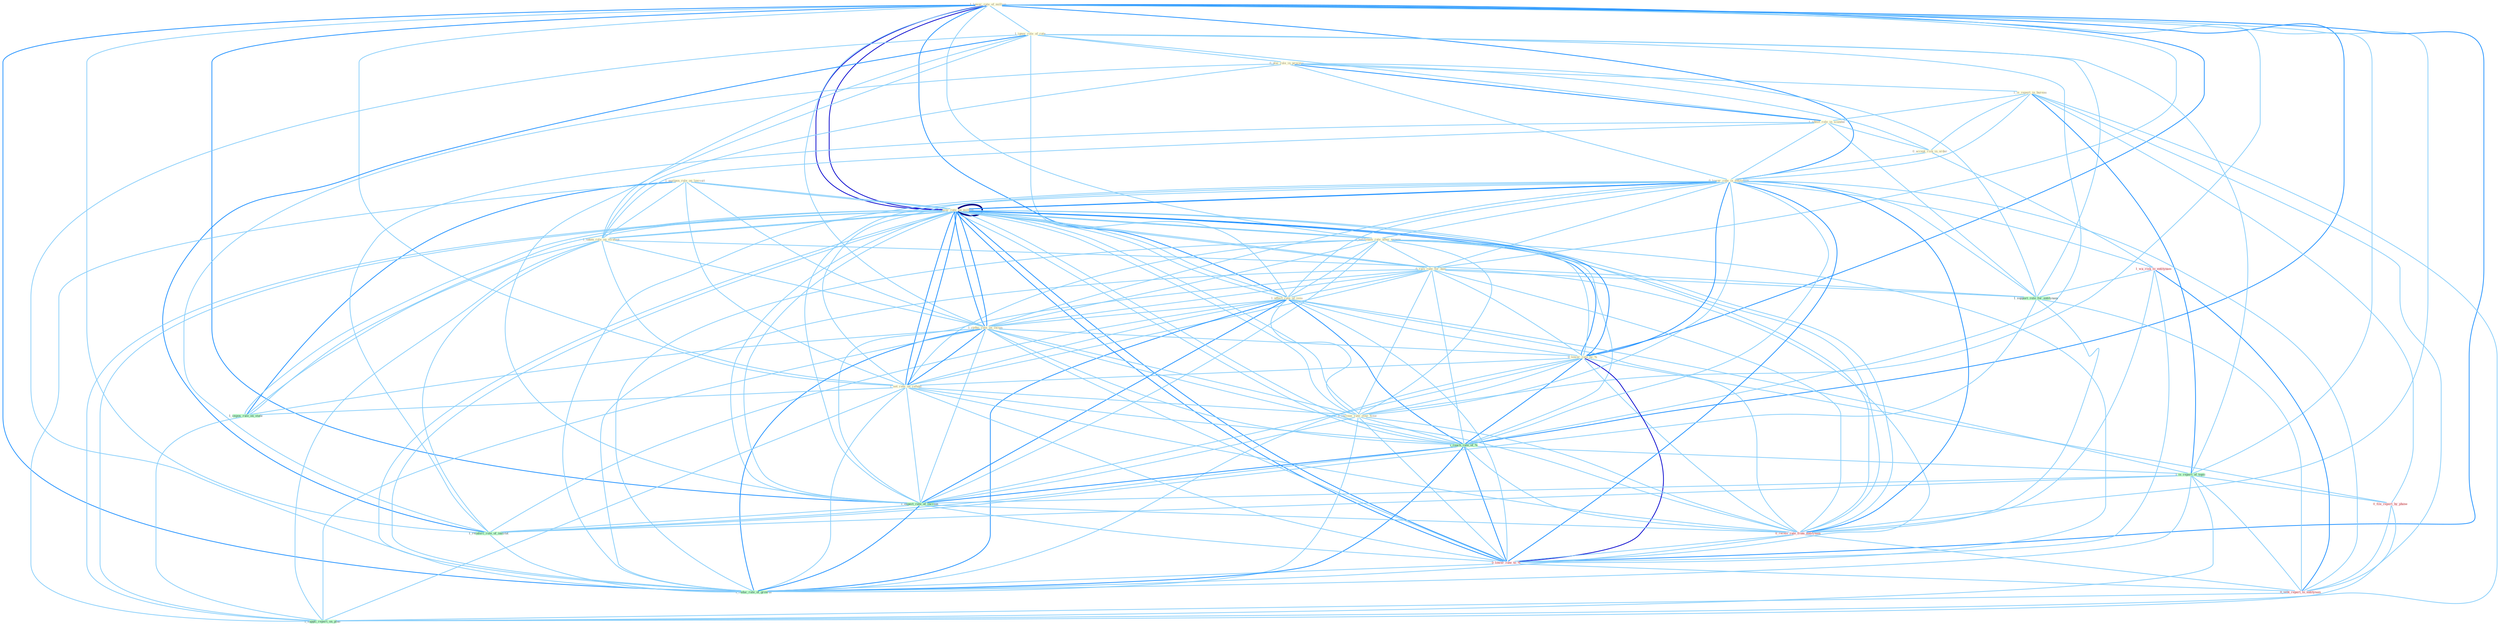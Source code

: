 Graph G{ 
    node
    [shape=polygon,style=filled,width=.5,height=.06,color="#BDFCC9",fixedsize=true,fontsize=4,
    fontcolor="#2f4f4f"];
    {node
    [color="#ffffe0", fontcolor="#8b7d6b"] "1_lower_rate_of_million " "1_ignor_role_of_rate " "1_postpon_rule_on_lawsuit " "0_plai_role_in_process " "1_lower_rate_on_million " "1_is_report_in_bureau " "1_taken_role_on_strategi " "1_admit_role_in_scandal " "1_entitynam_rate_after_expens " "0_rais_rate_for_busi " "1_affect_rate_of_issu " "1_reduc_rate_on_incom " "0_lower_rate_by_% " "1_set_rate_on_refund " "0_accept_risk_in_order " "0_increas_rate_over_time " "0_lower_rate_in_entitynam "}
{node [color="#fff0f5", fontcolor="#b22222"] "1_wa_risk_to_entitynam " "0_receiv_rate_from_entitynam " "0_file_report_by_phone " "0_lower_rate_to_% " "0_sent_report_to_entitynam "}
edge [color="#B0E2FF"];

	"1_lower_rate_of_million " -- "1_ignor_role_of_rate " [w="1", color="#87cefa" ];
	"1_lower_rate_of_million " -- "1_lower_rate_on_million " [w="3", color="#0000cd" , len=0.6];
	"1_lower_rate_of_million " -- "1_entitynam_rate_after_expens " [w="1", color="#87cefa" ];
	"1_lower_rate_of_million " -- "0_rais_rate_for_busi " [w="1", color="#87cefa" ];
	"1_lower_rate_of_million " -- "1_affect_rate_of_issu " [w="2", color="#1e90ff" , len=0.8];
	"1_lower_rate_of_million " -- "1_reduc_rate_on_incom " [w="1", color="#87cefa" ];
	"1_lower_rate_of_million " -- "0_lower_rate_by_% " [w="2", color="#1e90ff" , len=0.8];
	"1_lower_rate_of_million " -- "1_set_rate_on_refund " [w="1", color="#87cefa" ];
	"1_lower_rate_of_million " -- "0_increas_rate_over_time " [w="1", color="#87cefa" ];
	"1_lower_rate_of_million " -- "0_lower_rate_in_entitynam " [w="2", color="#1e90ff" , len=0.8];
	"1_lower_rate_of_million " -- "1_reach_rate_of_% " [w="2", color="#1e90ff" , len=0.8];
	"1_lower_rate_of_million " -- "1_is_report_of_topic " [w="1", color="#87cefa" ];
	"1_lower_rate_of_million " -- "1_expect_rate_of_increas " [w="2", color="#1e90ff" , len=0.8];
	"1_lower_rate_of_million " -- "1_reinforc_role_of_institut " [w="1", color="#87cefa" ];
	"1_lower_rate_of_million " -- "1_lower_rate_on_million " [w="3", color="#0000cd" , len=0.6];
	"1_lower_rate_of_million " -- "0_receiv_rate_from_entitynam " [w="1", color="#87cefa" ];
	"1_lower_rate_of_million " -- "0_lower_rate_to_% " [w="2", color="#1e90ff" , len=0.8];
	"1_lower_rate_of_million " -- "1_reduc_rate_of_growth " [w="2", color="#1e90ff" , len=0.8];
	"1_ignor_role_of_rate " -- "0_plai_role_in_process " [w="1", color="#87cefa" ];
	"1_ignor_role_of_rate " -- "1_taken_role_on_strategi " [w="1", color="#87cefa" ];
	"1_ignor_role_of_rate " -- "1_admit_role_in_scandal " [w="1", color="#87cefa" ];
	"1_ignor_role_of_rate " -- "1_affect_rate_of_issu " [w="1", color="#87cefa" ];
	"1_ignor_role_of_rate " -- "1_support_role_for_entitynam " [w="1", color="#87cefa" ];
	"1_ignor_role_of_rate " -- "1_reach_rate_of_% " [w="1", color="#87cefa" ];
	"1_ignor_role_of_rate " -- "1_is_report_of_topic " [w="1", color="#87cefa" ];
	"1_ignor_role_of_rate " -- "1_expect_rate_of_increas " [w="1", color="#87cefa" ];
	"1_ignor_role_of_rate " -- "1_reinforc_role_of_institut " [w="2", color="#1e90ff" , len=0.8];
	"1_ignor_role_of_rate " -- "1_reduc_rate_of_growth " [w="1", color="#87cefa" ];
	"1_postpon_rule_on_lawsuit " -- "1_lower_rate_on_million " [w="1", color="#87cefa" ];
	"1_postpon_rule_on_lawsuit " -- "1_taken_role_on_strategi " [w="1", color="#87cefa" ];
	"1_postpon_rule_on_lawsuit " -- "1_reduc_rate_on_incom " [w="1", color="#87cefa" ];
	"1_postpon_rule_on_lawsuit " -- "1_set_rate_on_refund " [w="1", color="#87cefa" ];
	"1_postpon_rule_on_lawsuit " -- "1_impos_rule_on_state " [w="2", color="#1e90ff" , len=0.8];
	"1_postpon_rule_on_lawsuit " -- "1_lower_rate_on_million " [w="1", color="#87cefa" ];
	"1_postpon_rule_on_lawsuit " -- "1_suppli_report_on_plan " [w="1", color="#87cefa" ];
	"0_plai_role_in_process " -- "1_is_report_in_bureau " [w="1", color="#87cefa" ];
	"0_plai_role_in_process " -- "1_taken_role_on_strategi " [w="1", color="#87cefa" ];
	"0_plai_role_in_process " -- "1_admit_role_in_scandal " [w="2", color="#1e90ff" , len=0.8];
	"0_plai_role_in_process " -- "0_accept_risk_in_order " [w="1", color="#87cefa" ];
	"0_plai_role_in_process " -- "0_lower_rate_in_entitynam " [w="1", color="#87cefa" ];
	"0_plai_role_in_process " -- "1_support_role_for_entitynam " [w="1", color="#87cefa" ];
	"0_plai_role_in_process " -- "1_reinforc_role_of_institut " [w="1", color="#87cefa" ];
	"1_lower_rate_on_million " -- "1_taken_role_on_strategi " [w="1", color="#87cefa" ];
	"1_lower_rate_on_million " -- "1_entitynam_rate_after_expens " [w="1", color="#87cefa" ];
	"1_lower_rate_on_million " -- "0_rais_rate_for_busi " [w="1", color="#87cefa" ];
	"1_lower_rate_on_million " -- "1_affect_rate_of_issu " [w="1", color="#87cefa" ];
	"1_lower_rate_on_million " -- "1_reduc_rate_on_incom " [w="2", color="#1e90ff" , len=0.8];
	"1_lower_rate_on_million " -- "0_lower_rate_by_% " [w="2", color="#1e90ff" , len=0.8];
	"1_lower_rate_on_million " -- "1_set_rate_on_refund " [w="2", color="#1e90ff" , len=0.8];
	"1_lower_rate_on_million " -- "0_increas_rate_over_time " [w="1", color="#87cefa" ];
	"1_lower_rate_on_million " -- "0_lower_rate_in_entitynam " [w="2", color="#1e90ff" , len=0.8];
	"1_lower_rate_on_million " -- "1_impos_rule_on_state " [w="1", color="#87cefa" ];
	"1_lower_rate_on_million " -- "1_reach_rate_of_% " [w="1", color="#87cefa" ];
	"1_lower_rate_on_million " -- "1_expect_rate_of_increas " [w="1", color="#87cefa" ];
	"1_lower_rate_on_million " -- "1_lower_rate_on_million " [w="4", style=bold, color="#000080", len=0.4];
	"1_lower_rate_on_million " -- "0_receiv_rate_from_entitynam " [w="1", color="#87cefa" ];
	"1_lower_rate_on_million " -- "0_lower_rate_to_% " [w="2", color="#1e90ff" , len=0.8];
	"1_lower_rate_on_million " -- "1_suppli_report_on_plan " [w="1", color="#87cefa" ];
	"1_lower_rate_on_million " -- "1_reduc_rate_of_growth " [w="1", color="#87cefa" ];
	"1_is_report_in_bureau " -- "1_admit_role_in_scandal " [w="1", color="#87cefa" ];
	"1_is_report_in_bureau " -- "0_accept_risk_in_order " [w="1", color="#87cefa" ];
	"1_is_report_in_bureau " -- "0_lower_rate_in_entitynam " [w="1", color="#87cefa" ];
	"1_is_report_in_bureau " -- "1_is_report_of_topic " [w="2", color="#1e90ff" , len=0.8];
	"1_is_report_in_bureau " -- "0_file_report_by_phone " [w="1", color="#87cefa" ];
	"1_is_report_in_bureau " -- "0_sent_report_to_entitynam " [w="1", color="#87cefa" ];
	"1_is_report_in_bureau " -- "1_suppli_report_on_plan " [w="1", color="#87cefa" ];
	"1_taken_role_on_strategi " -- "1_admit_role_in_scandal " [w="1", color="#87cefa" ];
	"1_taken_role_on_strategi " -- "1_reduc_rate_on_incom " [w="1", color="#87cefa" ];
	"1_taken_role_on_strategi " -- "1_set_rate_on_refund " [w="1", color="#87cefa" ];
	"1_taken_role_on_strategi " -- "1_impos_rule_on_state " [w="1", color="#87cefa" ];
	"1_taken_role_on_strategi " -- "1_support_role_for_entitynam " [w="1", color="#87cefa" ];
	"1_taken_role_on_strategi " -- "1_reinforc_role_of_institut " [w="1", color="#87cefa" ];
	"1_taken_role_on_strategi " -- "1_lower_rate_on_million " [w="1", color="#87cefa" ];
	"1_taken_role_on_strategi " -- "1_suppli_report_on_plan " [w="1", color="#87cefa" ];
	"1_admit_role_in_scandal " -- "0_accept_risk_in_order " [w="1", color="#87cefa" ];
	"1_admit_role_in_scandal " -- "0_lower_rate_in_entitynam " [w="1", color="#87cefa" ];
	"1_admit_role_in_scandal " -- "1_support_role_for_entitynam " [w="1", color="#87cefa" ];
	"1_admit_role_in_scandal " -- "1_reinforc_role_of_institut " [w="1", color="#87cefa" ];
	"1_entitynam_rate_after_expens " -- "0_rais_rate_for_busi " [w="1", color="#87cefa" ];
	"1_entitynam_rate_after_expens " -- "1_affect_rate_of_issu " [w="1", color="#87cefa" ];
	"1_entitynam_rate_after_expens " -- "1_reduc_rate_on_incom " [w="1", color="#87cefa" ];
	"1_entitynam_rate_after_expens " -- "0_lower_rate_by_% " [w="1", color="#87cefa" ];
	"1_entitynam_rate_after_expens " -- "1_set_rate_on_refund " [w="1", color="#87cefa" ];
	"1_entitynam_rate_after_expens " -- "0_increas_rate_over_time " [w="1", color="#87cefa" ];
	"1_entitynam_rate_after_expens " -- "0_lower_rate_in_entitynam " [w="1", color="#87cefa" ];
	"1_entitynam_rate_after_expens " -- "1_reach_rate_of_% " [w="1", color="#87cefa" ];
	"1_entitynam_rate_after_expens " -- "1_expect_rate_of_increas " [w="1", color="#87cefa" ];
	"1_entitynam_rate_after_expens " -- "1_lower_rate_on_million " [w="1", color="#87cefa" ];
	"1_entitynam_rate_after_expens " -- "0_receiv_rate_from_entitynam " [w="1", color="#87cefa" ];
	"1_entitynam_rate_after_expens " -- "0_lower_rate_to_% " [w="1", color="#87cefa" ];
	"1_entitynam_rate_after_expens " -- "1_reduc_rate_of_growth " [w="1", color="#87cefa" ];
	"0_rais_rate_for_busi " -- "1_affect_rate_of_issu " [w="1", color="#87cefa" ];
	"0_rais_rate_for_busi " -- "1_reduc_rate_on_incom " [w="1", color="#87cefa" ];
	"0_rais_rate_for_busi " -- "0_lower_rate_by_% " [w="1", color="#87cefa" ];
	"0_rais_rate_for_busi " -- "1_set_rate_on_refund " [w="1", color="#87cefa" ];
	"0_rais_rate_for_busi " -- "0_increas_rate_over_time " [w="1", color="#87cefa" ];
	"0_rais_rate_for_busi " -- "0_lower_rate_in_entitynam " [w="1", color="#87cefa" ];
	"0_rais_rate_for_busi " -- "1_support_role_for_entitynam " [w="1", color="#87cefa" ];
	"0_rais_rate_for_busi " -- "1_reach_rate_of_% " [w="1", color="#87cefa" ];
	"0_rais_rate_for_busi " -- "1_expect_rate_of_increas " [w="1", color="#87cefa" ];
	"0_rais_rate_for_busi " -- "1_lower_rate_on_million " [w="1", color="#87cefa" ];
	"0_rais_rate_for_busi " -- "0_receiv_rate_from_entitynam " [w="1", color="#87cefa" ];
	"0_rais_rate_for_busi " -- "0_lower_rate_to_% " [w="1", color="#87cefa" ];
	"0_rais_rate_for_busi " -- "1_reduc_rate_of_growth " [w="1", color="#87cefa" ];
	"1_affect_rate_of_issu " -- "1_reduc_rate_on_incom " [w="1", color="#87cefa" ];
	"1_affect_rate_of_issu " -- "0_lower_rate_by_% " [w="1", color="#87cefa" ];
	"1_affect_rate_of_issu " -- "1_set_rate_on_refund " [w="1", color="#87cefa" ];
	"1_affect_rate_of_issu " -- "0_increas_rate_over_time " [w="1", color="#87cefa" ];
	"1_affect_rate_of_issu " -- "0_lower_rate_in_entitynam " [w="1", color="#87cefa" ];
	"1_affect_rate_of_issu " -- "1_reach_rate_of_% " [w="2", color="#1e90ff" , len=0.8];
	"1_affect_rate_of_issu " -- "1_is_report_of_topic " [w="1", color="#87cefa" ];
	"1_affect_rate_of_issu " -- "1_expect_rate_of_increas " [w="2", color="#1e90ff" , len=0.8];
	"1_affect_rate_of_issu " -- "1_reinforc_role_of_institut " [w="1", color="#87cefa" ];
	"1_affect_rate_of_issu " -- "1_lower_rate_on_million " [w="1", color="#87cefa" ];
	"1_affect_rate_of_issu " -- "0_receiv_rate_from_entitynam " [w="1", color="#87cefa" ];
	"1_affect_rate_of_issu " -- "0_lower_rate_to_% " [w="1", color="#87cefa" ];
	"1_affect_rate_of_issu " -- "1_reduc_rate_of_growth " [w="2", color="#1e90ff" , len=0.8];
	"1_reduc_rate_on_incom " -- "0_lower_rate_by_% " [w="1", color="#87cefa" ];
	"1_reduc_rate_on_incom " -- "1_set_rate_on_refund " [w="2", color="#1e90ff" , len=0.8];
	"1_reduc_rate_on_incom " -- "0_increas_rate_over_time " [w="1", color="#87cefa" ];
	"1_reduc_rate_on_incom " -- "0_lower_rate_in_entitynam " [w="1", color="#87cefa" ];
	"1_reduc_rate_on_incom " -- "1_impos_rule_on_state " [w="1", color="#87cefa" ];
	"1_reduc_rate_on_incom " -- "1_reach_rate_of_% " [w="1", color="#87cefa" ];
	"1_reduc_rate_on_incom " -- "1_expect_rate_of_increas " [w="1", color="#87cefa" ];
	"1_reduc_rate_on_incom " -- "1_lower_rate_on_million " [w="2", color="#1e90ff" , len=0.8];
	"1_reduc_rate_on_incom " -- "0_receiv_rate_from_entitynam " [w="1", color="#87cefa" ];
	"1_reduc_rate_on_incom " -- "0_lower_rate_to_% " [w="1", color="#87cefa" ];
	"1_reduc_rate_on_incom " -- "1_suppli_report_on_plan " [w="1", color="#87cefa" ];
	"1_reduc_rate_on_incom " -- "1_reduc_rate_of_growth " [w="2", color="#1e90ff" , len=0.8];
	"0_lower_rate_by_% " -- "1_set_rate_on_refund " [w="1", color="#87cefa" ];
	"0_lower_rate_by_% " -- "0_increas_rate_over_time " [w="1", color="#87cefa" ];
	"0_lower_rate_by_% " -- "0_lower_rate_in_entitynam " [w="2", color="#1e90ff" , len=0.8];
	"0_lower_rate_by_% " -- "1_reach_rate_of_% " [w="2", color="#1e90ff" , len=0.8];
	"0_lower_rate_by_% " -- "1_expect_rate_of_increas " [w="1", color="#87cefa" ];
	"0_lower_rate_by_% " -- "1_lower_rate_on_million " [w="2", color="#1e90ff" , len=0.8];
	"0_lower_rate_by_% " -- "0_receiv_rate_from_entitynam " [w="1", color="#87cefa" ];
	"0_lower_rate_by_% " -- "0_file_report_by_phone " [w="1", color="#87cefa" ];
	"0_lower_rate_by_% " -- "0_lower_rate_to_% " [w="3", color="#0000cd" , len=0.6];
	"0_lower_rate_by_% " -- "1_reduc_rate_of_growth " [w="1", color="#87cefa" ];
	"1_set_rate_on_refund " -- "0_increas_rate_over_time " [w="1", color="#87cefa" ];
	"1_set_rate_on_refund " -- "0_lower_rate_in_entitynam " [w="1", color="#87cefa" ];
	"1_set_rate_on_refund " -- "1_impos_rule_on_state " [w="1", color="#87cefa" ];
	"1_set_rate_on_refund " -- "1_reach_rate_of_% " [w="1", color="#87cefa" ];
	"1_set_rate_on_refund " -- "1_expect_rate_of_increas " [w="1", color="#87cefa" ];
	"1_set_rate_on_refund " -- "1_lower_rate_on_million " [w="2", color="#1e90ff" , len=0.8];
	"1_set_rate_on_refund " -- "0_receiv_rate_from_entitynam " [w="1", color="#87cefa" ];
	"1_set_rate_on_refund " -- "0_lower_rate_to_% " [w="1", color="#87cefa" ];
	"1_set_rate_on_refund " -- "1_suppli_report_on_plan " [w="1", color="#87cefa" ];
	"1_set_rate_on_refund " -- "1_reduc_rate_of_growth " [w="1", color="#87cefa" ];
	"0_accept_risk_in_order " -- "0_lower_rate_in_entitynam " [w="1", color="#87cefa" ];
	"0_accept_risk_in_order " -- "1_wa_risk_to_entitynam " [w="1", color="#87cefa" ];
	"0_increas_rate_over_time " -- "0_lower_rate_in_entitynam " [w="1", color="#87cefa" ];
	"0_increas_rate_over_time " -- "1_reach_rate_of_% " [w="1", color="#87cefa" ];
	"0_increas_rate_over_time " -- "1_expect_rate_of_increas " [w="1", color="#87cefa" ];
	"0_increas_rate_over_time " -- "1_lower_rate_on_million " [w="1", color="#87cefa" ];
	"0_increas_rate_over_time " -- "0_receiv_rate_from_entitynam " [w="1", color="#87cefa" ];
	"0_increas_rate_over_time " -- "0_lower_rate_to_% " [w="1", color="#87cefa" ];
	"0_increas_rate_over_time " -- "1_reduc_rate_of_growth " [w="1", color="#87cefa" ];
	"0_lower_rate_in_entitynam " -- "1_wa_risk_to_entitynam " [w="1", color="#87cefa" ];
	"0_lower_rate_in_entitynam " -- "1_support_role_for_entitynam " [w="1", color="#87cefa" ];
	"0_lower_rate_in_entitynam " -- "1_reach_rate_of_% " [w="1", color="#87cefa" ];
	"0_lower_rate_in_entitynam " -- "1_expect_rate_of_increas " [w="1", color="#87cefa" ];
	"0_lower_rate_in_entitynam " -- "1_lower_rate_on_million " [w="2", color="#1e90ff" , len=0.8];
	"0_lower_rate_in_entitynam " -- "0_receiv_rate_from_entitynam " [w="2", color="#1e90ff" , len=0.8];
	"0_lower_rate_in_entitynam " -- "0_lower_rate_to_% " [w="2", color="#1e90ff" , len=0.8];
	"0_lower_rate_in_entitynam " -- "0_sent_report_to_entitynam " [w="1", color="#87cefa" ];
	"0_lower_rate_in_entitynam " -- "1_reduc_rate_of_growth " [w="1", color="#87cefa" ];
	"1_wa_risk_to_entitynam " -- "1_support_role_for_entitynam " [w="1", color="#87cefa" ];
	"1_wa_risk_to_entitynam " -- "0_receiv_rate_from_entitynam " [w="1", color="#87cefa" ];
	"1_wa_risk_to_entitynam " -- "0_lower_rate_to_% " [w="1", color="#87cefa" ];
	"1_wa_risk_to_entitynam " -- "0_sent_report_to_entitynam " [w="2", color="#1e90ff" , len=0.8];
	"1_impos_rule_on_state " -- "1_lower_rate_on_million " [w="1", color="#87cefa" ];
	"1_impos_rule_on_state " -- "1_suppli_report_on_plan " [w="1", color="#87cefa" ];
	"1_support_role_for_entitynam " -- "1_reinforc_role_of_institut " [w="1", color="#87cefa" ];
	"1_support_role_for_entitynam " -- "0_receiv_rate_from_entitynam " [w="1", color="#87cefa" ];
	"1_support_role_for_entitynam " -- "0_sent_report_to_entitynam " [w="1", color="#87cefa" ];
	"1_reach_rate_of_% " -- "1_is_report_of_topic " [w="1", color="#87cefa" ];
	"1_reach_rate_of_% " -- "1_expect_rate_of_increas " [w="2", color="#1e90ff" , len=0.8];
	"1_reach_rate_of_% " -- "1_reinforc_role_of_institut " [w="1", color="#87cefa" ];
	"1_reach_rate_of_% " -- "1_lower_rate_on_million " [w="1", color="#87cefa" ];
	"1_reach_rate_of_% " -- "0_receiv_rate_from_entitynam " [w="1", color="#87cefa" ];
	"1_reach_rate_of_% " -- "0_lower_rate_to_% " [w="2", color="#1e90ff" , len=0.8];
	"1_reach_rate_of_% " -- "1_reduc_rate_of_growth " [w="2", color="#1e90ff" , len=0.8];
	"1_is_report_of_topic " -- "1_expect_rate_of_increas " [w="1", color="#87cefa" ];
	"1_is_report_of_topic " -- "1_reinforc_role_of_institut " [w="1", color="#87cefa" ];
	"1_is_report_of_topic " -- "0_file_report_by_phone " [w="1", color="#87cefa" ];
	"1_is_report_of_topic " -- "0_sent_report_to_entitynam " [w="1", color="#87cefa" ];
	"1_is_report_of_topic " -- "1_suppli_report_on_plan " [w="1", color="#87cefa" ];
	"1_is_report_of_topic " -- "1_reduc_rate_of_growth " [w="1", color="#87cefa" ];
	"1_expect_rate_of_increas " -- "1_reinforc_role_of_institut " [w="1", color="#87cefa" ];
	"1_expect_rate_of_increas " -- "1_lower_rate_on_million " [w="1", color="#87cefa" ];
	"1_expect_rate_of_increas " -- "0_receiv_rate_from_entitynam " [w="1", color="#87cefa" ];
	"1_expect_rate_of_increas " -- "0_lower_rate_to_% " [w="1", color="#87cefa" ];
	"1_expect_rate_of_increas " -- "1_reduc_rate_of_growth " [w="2", color="#1e90ff" , len=0.8];
	"1_reinforc_role_of_institut " -- "1_reduc_rate_of_growth " [w="1", color="#87cefa" ];
	"1_lower_rate_on_million " -- "0_receiv_rate_from_entitynam " [w="1", color="#87cefa" ];
	"1_lower_rate_on_million " -- "0_lower_rate_to_% " [w="2", color="#1e90ff" , len=0.8];
	"1_lower_rate_on_million " -- "1_suppli_report_on_plan " [w="1", color="#87cefa" ];
	"1_lower_rate_on_million " -- "1_reduc_rate_of_growth " [w="1", color="#87cefa" ];
	"0_receiv_rate_from_entitynam " -- "0_lower_rate_to_% " [w="1", color="#87cefa" ];
	"0_receiv_rate_from_entitynam " -- "0_sent_report_to_entitynam " [w="1", color="#87cefa" ];
	"0_receiv_rate_from_entitynam " -- "1_reduc_rate_of_growth " [w="1", color="#87cefa" ];
	"0_file_report_by_phone " -- "0_sent_report_to_entitynam " [w="1", color="#87cefa" ];
	"0_file_report_by_phone " -- "1_suppli_report_on_plan " [w="1", color="#87cefa" ];
	"0_lower_rate_to_% " -- "0_sent_report_to_entitynam " [w="1", color="#87cefa" ];
	"0_lower_rate_to_% " -- "1_reduc_rate_of_growth " [w="1", color="#87cefa" ];
	"0_sent_report_to_entitynam " -- "1_suppli_report_on_plan " [w="1", color="#87cefa" ];
}